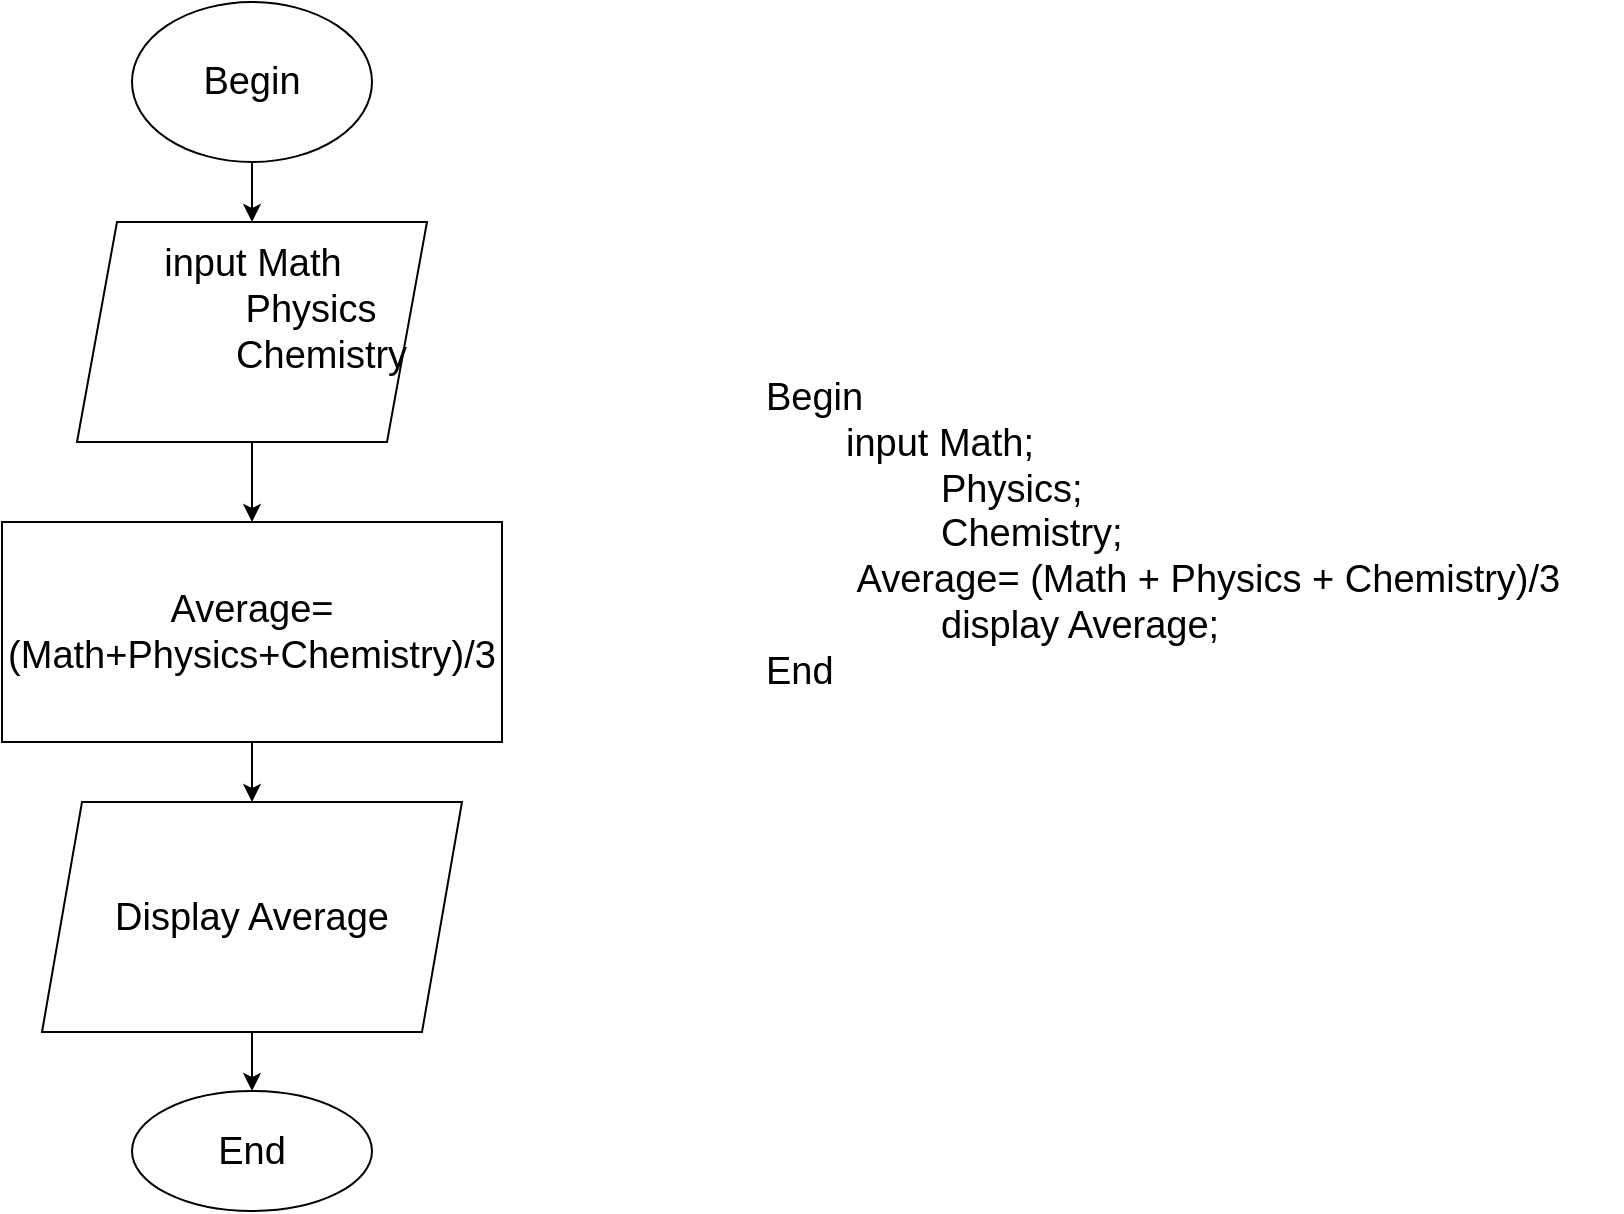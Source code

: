 <mxfile version="18.0.2" type="device"><diagram id="iLiOrSXe0MadRKEuPART" name="Page-1"><mxGraphModel dx="1038" dy="579" grid="1" gridSize="10" guides="1" tooltips="1" connect="1" arrows="1" fold="1" page="1" pageScale="1" pageWidth="827" pageHeight="1169" math="0" shadow="0"><root><mxCell id="0"/><mxCell id="1" parent="0"/><mxCell id="alOguQaVhZxkUv-tl61n-1" value="Begin&lt;br style=&quot;font-size: 19px;&quot;&gt;&lt;blockquote style=&quot;margin: 0px 0px 0px 40px; border: none; padding: 0px; font-size: 19px;&quot;&gt;input Math;&lt;/blockquote&gt;&lt;blockquote style=&quot;margin: 0px 0px 0px 40px; border: none; padding: 0px; font-size: 19px;&quot;&gt;&amp;nbsp; &amp;nbsp; &amp;nbsp; &amp;nbsp; &amp;nbsp;Physics;&lt;/blockquote&gt;&lt;blockquote style=&quot;margin: 0px 0px 0px 40px; border: none; padding: 0px; font-size: 19px;&quot;&gt;&amp;nbsp; &amp;nbsp; &amp;nbsp; &amp;nbsp; &amp;nbsp;Chemistry;&lt;/blockquote&gt;&lt;blockquote style=&quot;margin: 0px 0px 0px 40px; border: none; padding: 0px; font-size: 19px;&quot;&gt;&lt;span style=&quot;background-color: initial; font-size: 19px;&quot;&gt;&amp;nbsp;Average= (Math + Physics + Chemistry)/3&lt;/span&gt;&lt;/blockquote&gt;&lt;blockquote style=&quot;margin: 0px 0px 0px 40px; border: none; padding: 0px; font-size: 19px;&quot;&gt;&amp;nbsp; &amp;nbsp; &amp;nbsp; &amp;nbsp; &amp;nbsp;display Average;&lt;/blockquote&gt;End" style="text;html=1;strokeColor=none;fillColor=none;align=left;verticalAlign=top;whiteSpace=wrap;rounded=0;fontSize=19;" vertex="1" parent="1"><mxGeometry x="470" y="220" width="430" height="300" as="geometry"/></mxCell><mxCell id="alOguQaVhZxkUv-tl61n-4" value="" style="edgeStyle=orthogonalEdgeStyle;rounded=0;orthogonalLoop=1;jettySize=auto;html=1;fontSize=19;" edge="1" parent="1" source="alOguQaVhZxkUv-tl61n-2" target="alOguQaVhZxkUv-tl61n-3"><mxGeometry relative="1" as="geometry"/></mxCell><mxCell id="alOguQaVhZxkUv-tl61n-2" value="Begin" style="ellipse;whiteSpace=wrap;html=1;fontSize=19;" vertex="1" parent="1"><mxGeometry x="155" y="40" width="120" height="80" as="geometry"/></mxCell><mxCell id="alOguQaVhZxkUv-tl61n-6" value="" style="edgeStyle=orthogonalEdgeStyle;rounded=0;orthogonalLoop=1;jettySize=auto;html=1;fontSize=19;" edge="1" parent="1" source="alOguQaVhZxkUv-tl61n-3" target="alOguQaVhZxkUv-tl61n-5"><mxGeometry relative="1" as="geometry"/></mxCell><mxCell id="alOguQaVhZxkUv-tl61n-3" value="&lt;div style=&quot;&quot;&gt;&lt;span style=&quot;background-color: initial;&quot;&gt;input Math&lt;/span&gt;&lt;/div&gt;&lt;div style=&quot;&quot;&gt;&lt;span style=&quot;background-color: initial;&quot;&gt;&amp;nbsp; &amp;nbsp; &amp;nbsp; &amp;nbsp; &amp;nbsp; &amp;nbsp;&lt;/span&gt;&lt;span style=&quot;background-color: initial;&quot;&gt;Physics&lt;/span&gt;&lt;/div&gt;&amp;nbsp; &amp;nbsp; &amp;nbsp; &amp;nbsp; &amp;nbsp; &amp;nbsp; &amp;nbsp;Chemistry&lt;div style=&quot;&quot;&gt;&lt;span style=&quot;background-color: initial;&quot;&gt;&amp;nbsp;&amp;nbsp;&lt;/span&gt;&lt;/div&gt;" style="shape=parallelogram;perimeter=parallelogramPerimeter;whiteSpace=wrap;html=1;fixedSize=1;fontSize=19;align=center;" vertex="1" parent="1"><mxGeometry x="127.5" y="150" width="175" height="110" as="geometry"/></mxCell><mxCell id="alOguQaVhZxkUv-tl61n-8" value="" style="edgeStyle=orthogonalEdgeStyle;rounded=0;orthogonalLoop=1;jettySize=auto;html=1;fontSize=19;" edge="1" parent="1" source="alOguQaVhZxkUv-tl61n-5" target="alOguQaVhZxkUv-tl61n-7"><mxGeometry relative="1" as="geometry"/></mxCell><mxCell id="alOguQaVhZxkUv-tl61n-5" value="Average=(Math+Physics+Chemistry)/3" style="whiteSpace=wrap;html=1;fontSize=19;" vertex="1" parent="1"><mxGeometry x="90" y="300" width="250" height="110" as="geometry"/></mxCell><mxCell id="alOguQaVhZxkUv-tl61n-10" value="" style="edgeStyle=orthogonalEdgeStyle;rounded=0;orthogonalLoop=1;jettySize=auto;html=1;fontSize=19;" edge="1" parent="1" source="alOguQaVhZxkUv-tl61n-7" target="alOguQaVhZxkUv-tl61n-9"><mxGeometry relative="1" as="geometry"/></mxCell><mxCell id="alOguQaVhZxkUv-tl61n-7" value="Display Average" style="shape=parallelogram;perimeter=parallelogramPerimeter;whiteSpace=wrap;html=1;fixedSize=1;fontSize=19;" vertex="1" parent="1"><mxGeometry x="110" y="440" width="210" height="115" as="geometry"/></mxCell><mxCell id="alOguQaVhZxkUv-tl61n-9" value="End" style="ellipse;whiteSpace=wrap;html=1;fontSize=19;" vertex="1" parent="1"><mxGeometry x="155" y="584.5" width="120" height="60" as="geometry"/></mxCell></root></mxGraphModel></diagram></mxfile>